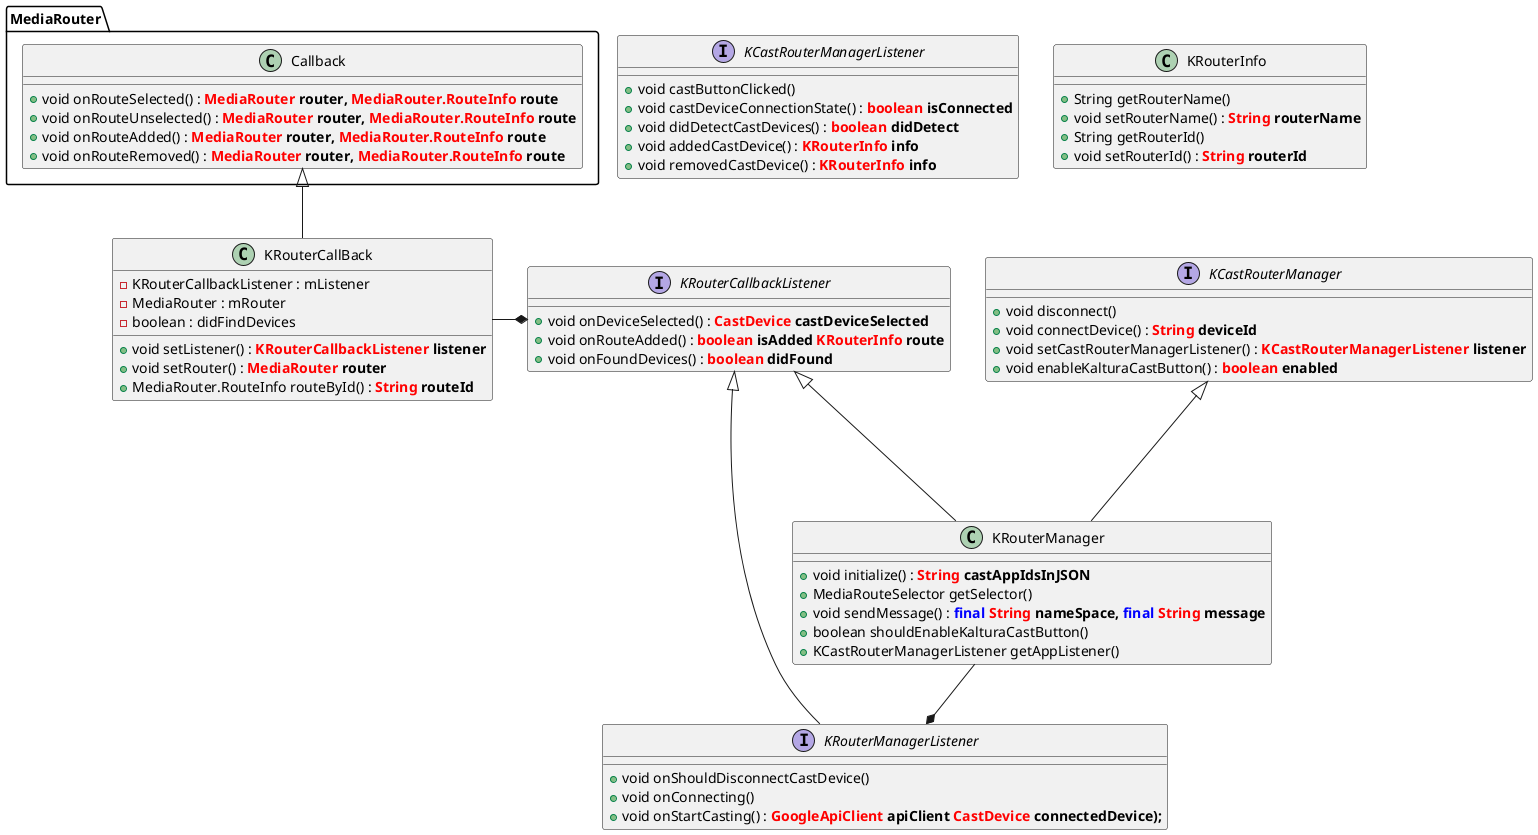 @startuml


class MediaRouter.Callback {
+ void onRouteSelected() : <b><color:red>MediaRouter</color> router, <b><color:red>MediaRouter.RouteInfo</color> route
+ void onRouteUnselected() : <b><color:red>MediaRouter</color> router, <b><color:red>MediaRouter.RouteInfo</color> route
+ void onRouteAdded() : <b><color:red>MediaRouter</color> router, <b><color:red>MediaRouter.RouteInfo</color> route
+ void onRouteRemoved() : <b><color:red>MediaRouter</color> router, <b><color:red>MediaRouter.RouteInfo</color> route
}
class KRouterCallBack {
- KRouterCallbackListener : mListener
- MediaRouter : mRouter
- boolean : didFindDevices
+ void setListener() : <b><color:red>KRouterCallbackListener</color> listener
+ void setRouter() : <b><color:red>MediaRouter</color> router
+ MediaRouter.RouteInfo routeById() : <b><color:red>String</color> routeId
}
interface KRouterCallbackListener {
+ void onDeviceSelected() : <b><color:red>CastDevice</color> castDeviceSelected
+ void onRouteAdded() : <b><color:red>boolean</color> isAdded <b><color:red>KRouterInfo</color> route
+ void onFoundDevices() : <b><color:red>boolean</color> didFound
}

interface KCastRouterManager{
+ void disconnect()
+ void connectDevice() : <b><color:red>String</color> deviceId
+ void setCastRouterManagerListener() : <b><color:red>KCastRouterManagerListener</color> listener
+ void enableKalturaCastButton() : <b><color:red>boolean</color> enabled
}

interface KRouterManagerListener {
+ void onShouldDisconnectCastDevice()
+ void onConnecting()
+ void onStartCasting() : <b><color:red>GoogleApiClient</color> apiClient <b><color:red>CastDevice</color> connectedDevice);
}

interface KCastRouterManagerListener {
+ void castButtonClicked()
+ void castDeviceConnectionState() : <b><color:red>boolean</color> isConnected
+ void didDetectCastDevices() : <b><color:red>boolean</color> didDetect
+ void addedCastDevice() : <b><color:red>KRouterInfo</color> info
+ void removedCastDevice() : <b><color:red>KRouterInfo</color> info
}

class KRouterManager {
+ void initialize() : <b><color:red>String</color> castAppIdsInJSON
+ MediaRouteSelector getSelector()
+ void sendMessage() : <b><color:blue>final</color> <color:red>String</color> nameSpace, <b><color:blue>final</color> <color:red>String</color> message
+ boolean shouldEnableKalturaCastButton()
+ KCastRouterManagerListener getAppListener()
}

class KRouterInfo {
+ String getRouterName()
+ void setRouterName() : <b><color:red>String</color> routerName
+ String getRouterId()
+ void setRouterId() : <b><color:red>String</color> routerId
}


MediaRouter.Callback <|-- KRouterCallBack
KRouterCallBack -* KRouterCallbackListener
KRouterCallbackListener <|--- KRouterManager
KCastRouterManager <|--- KRouterManager
KRouterManagerListener --|> KRouterCallbackListener
KRouterManager --* KRouterManagerListener
@enduml